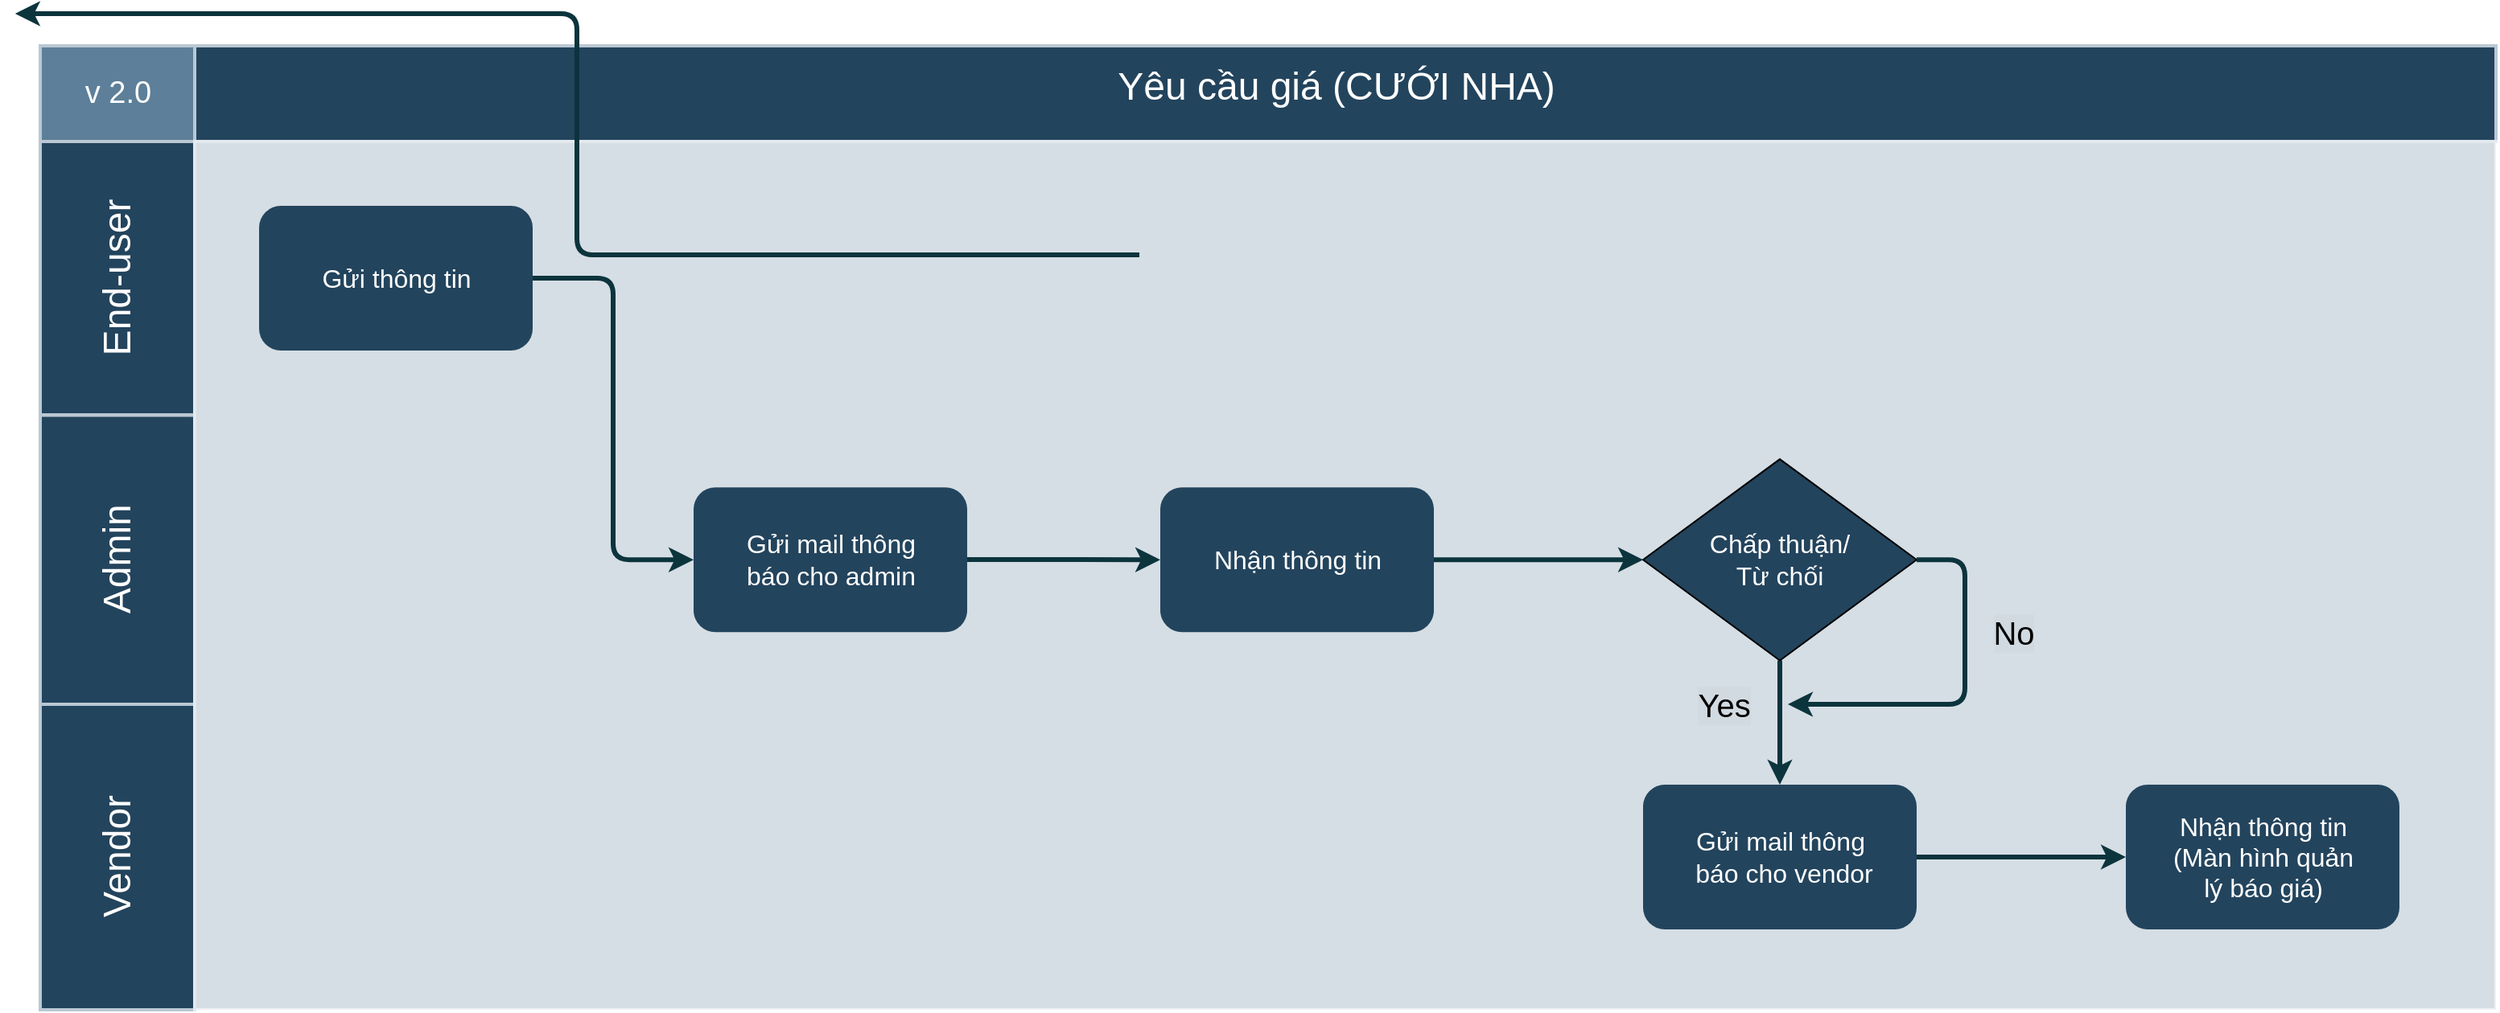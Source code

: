 <mxfile version="21.0.6" type="github">
  <diagram id="6a731a19-8d31-9384-78a2-239565b7b9f0" name="Page-1">
    <mxGraphModel dx="1687" dy="100" grid="1" gridSize="10" guides="1" tooltips="1" connect="1" arrows="1" fold="1" page="1" pageScale="1" pageWidth="1169" pageHeight="827" background="none" math="0" shadow="0">
      <root>
        <mxCell id="0" />
        <mxCell id="1" parent="0" />
        <mxCell id="56" value="Yêu cầu giá (CƯỚI NHA)" style="strokeColor=#BAC8D3;fillColor=#23445D;fontSize=24;strokeWidth=2;fontFamily=Helvetica;html=1;fontColor=#FFFFFF;fontStyle=0;spacingBottom=8;spacingRight=0;spacingLeft=83;" parent="1" vertex="1">
          <mxGeometry x="154" y="850.5" width="1526" height="59.5" as="geometry" />
        </mxCell>
        <mxCell id="57" value="End-user&lt;br&gt;" style="strokeColor=#BAC8D3;fillColor=#23445D;fontSize=24;strokeWidth=2;horizontal=0;fontFamily=Helvetica;html=1;fontColor=#FFFFFF;fontStyle=0" parent="1" vertex="1">
          <mxGeometry x="154" y="910" width="96" height="170" as="geometry" />
        </mxCell>
        <mxCell id="59" value="v 2.0" style="strokeColor=#BAC8D3;fillColor=#5d7f99;fontSize=19;strokeWidth=2;fontFamily=Helvetica;html=1;labelBackgroundColor=none;fontColor=#FFFFFF;" parent="1" vertex="1">
          <mxGeometry x="154" y="850.5" width="96" height="59.5" as="geometry" />
        </mxCell>
        <mxCell id="64" value="Admin" style="strokeColor=#BAC8D3;fillColor=#23445D;fontSize=24;strokeWidth=2;horizontal=0;fontFamily=Helvetica;html=1;fontColor=#FFFFFF;fontStyle=0" parent="1" vertex="1">
          <mxGeometry x="154" y="1080.25" width="96" height="179.75" as="geometry" />
        </mxCell>
        <mxCell id="67" value="Vendor" style="strokeColor=#BAC8D3;fillColor=#23445D;fontSize=24;strokeWidth=2;horizontal=0;fontFamily=Helvetica;html=1;fontColor=#FFFFFF;fontStyle=0" parent="1" vertex="1">
          <mxGeometry x="154" y="1260" width="96" height="190" as="geometry" />
        </mxCell>
        <mxCell id="68" value="" style="strokeColor=#FFFFFF;fillColor=#BAC8D3;fontSize=18;strokeWidth=2;fontFamily=Helvetica;html=1;opacity=60;" parent="1" vertex="1">
          <mxGeometry x="250" y="910" width="1430" height="540" as="geometry" />
        </mxCell>
        <mxCell id="90" value="&lt;font style=&quot;font-size: 16px;&quot; color=&quot;#ffffff&quot;&gt;Gửi thông tin&lt;/font&gt;" style="rounded=1;fillColor=#23445D;strokeColor=none;strokeWidth=2;fontFamily=Helvetica;html=1;gradientColor=none;" parent="1" vertex="1">
          <mxGeometry x="290" y="950" width="170" height="90" as="geometry" />
        </mxCell>
        <mxCell id="122" value="" style="edgeStyle=elbowEdgeStyle;elbow=horizontal;strokeWidth=3;strokeColor=#0C343D;fontFamily=Helvetica;html=1;" parent="1" target="98" edge="1">
          <mxGeometry x="6.449" y="830.5" width="131.973" height="100" as="geometry">
            <mxPoint x="837.005" y="980.5" as="sourcePoint" />
            <mxPoint x="138.422" y="830.5" as="targetPoint" />
          </mxGeometry>
        </mxCell>
        <mxCell id="tPd3ghojG1a1pQ2xDTs8-152" value="" style="edgeStyle=elbowEdgeStyle;elbow=horizontal;strokeWidth=3;strokeColor=#0C343D;fontFamily=Helvetica;html=1;exitX=1;exitY=0.5;exitDx=0;exitDy=0;entryX=0;entryY=0.5;entryDx=0;entryDy=0;" edge="1" parent="1" source="90" target="tPd3ghojG1a1pQ2xDTs8-153">
          <mxGeometry x="-356.551" y="1005" width="131.973" height="100" as="geometry">
            <mxPoint x="480" y="1155.5" as="sourcePoint" />
            <mxPoint x="1010" y="1155.5" as="targetPoint" />
          </mxGeometry>
        </mxCell>
        <mxCell id="tPd3ghojG1a1pQ2xDTs8-153" value="&lt;font color=&quot;#ffffff&quot;&gt;&lt;span style=&quot;font-size: 16px;&quot;&gt;Gửi mail thông &lt;br&gt;báo cho admin&lt;/span&gt;&lt;/font&gt;" style="rounded=1;fillColor=#23445D;strokeColor=none;strokeWidth=2;fontFamily=Helvetica;html=1;gradientColor=none;" vertex="1" parent="1">
          <mxGeometry x="560" y="1125.12" width="170" height="90" as="geometry" />
        </mxCell>
        <mxCell id="tPd3ghojG1a1pQ2xDTs8-154" value="&lt;font color=&quot;#ffffff&quot;&gt;&lt;span class=&quot;custom-cursor-default-hover&quot; style=&quot;font-size: 16px;&quot;&gt;Nhận thông tin&lt;/span&gt;&lt;/font&gt;" style="rounded=1;fillColor=#23445D;strokeColor=none;strokeWidth=2;fontFamily=Helvetica;html=1;gradientColor=none;" vertex="1" parent="1">
          <mxGeometry x="850" y="1125.12" width="170" height="90" as="geometry" />
        </mxCell>
        <mxCell id="tPd3ghojG1a1pQ2xDTs8-156" value="" style="edgeStyle=elbowEdgeStyle;elbow=horizontal;strokeWidth=3;strokeColor=#0C343D;fontFamily=Helvetica;html=1;exitX=1;exitY=0.5;exitDx=0;exitDy=0;entryX=0;entryY=0.5;entryDx=0;entryDy=0;" edge="1" parent="1" source="tPd3ghojG1a1pQ2xDTs8-161" target="tPd3ghojG1a1pQ2xDTs8-163">
          <mxGeometry x="483.449" y="1370" width="131.973" height="100" as="geometry">
            <mxPoint x="1300" y="1360" as="sourcePoint" />
            <mxPoint x="1400" y="1535" as="targetPoint" />
          </mxGeometry>
        </mxCell>
        <mxCell id="tPd3ghojG1a1pQ2xDTs8-158" value="" style="edgeStyle=elbowEdgeStyle;elbow=horizontal;strokeWidth=3;strokeColor=#0C343D;fontFamily=Helvetica;html=1;exitX=1;exitY=0.5;exitDx=0;exitDy=0;entryX=0;entryY=0.5;entryDx=0;entryDy=0;" edge="1" parent="1" target="tPd3ghojG1a1pQ2xDTs8-154">
          <mxGeometry x="-86.551" y="1180" width="131.973" height="100" as="geometry">
            <mxPoint x="730" y="1170" as="sourcePoint" />
            <mxPoint x="830" y="1345" as="targetPoint" />
          </mxGeometry>
        </mxCell>
        <mxCell id="tPd3ghojG1a1pQ2xDTs8-161" value="&lt;font color=&quot;#ffffff&quot;&gt;&lt;span style=&quot;font-size: 16px;&quot;&gt;Gửi mail thông&lt;br&gt;&amp;nbsp;báo cho vendor&lt;/span&gt;&lt;/font&gt;" style="rounded=1;fillColor=#23445D;strokeColor=none;strokeWidth=2;fontFamily=Helvetica;html=1;gradientColor=none;" vertex="1" parent="1">
          <mxGeometry x="1150" y="1310" width="170" height="90" as="geometry" />
        </mxCell>
        <mxCell id="tPd3ghojG1a1pQ2xDTs8-162" value="" style="edgeStyle=elbowEdgeStyle;elbow=horizontal;strokeWidth=3;strokeColor=#0C343D;fontFamily=Helvetica;html=1;entryX=0.5;entryY=0;entryDx=0;entryDy=0;exitX=0.5;exitY=1;exitDx=0;exitDy=0;" edge="1" parent="1" source="tPd3ghojG1a1pQ2xDTs8-166" target="tPd3ghojG1a1pQ2xDTs8-161">
          <mxGeometry x="593.449" y="1251" width="131.973" height="100" as="geometry">
            <mxPoint x="1215" y="1215" as="sourcePoint" />
            <mxPoint x="1510" y="1416" as="targetPoint" />
          </mxGeometry>
        </mxCell>
        <mxCell id="tPd3ghojG1a1pQ2xDTs8-163" value="&lt;font color=&quot;#ffffff&quot;&gt;&lt;span class=&quot;custom-cursor-default-hover&quot; style=&quot;font-size: 16px;&quot;&gt;Nhận thông tin &lt;br&gt;(Màn hình quản &lt;br&gt;lý báo giá)&lt;/span&gt;&lt;/font&gt;" style="rounded=1;fillColor=#23445D;strokeColor=none;strokeWidth=2;fontFamily=Helvetica;html=1;gradientColor=none;" vertex="1" parent="1">
          <mxGeometry x="1450" y="1310" width="170" height="90" as="geometry" />
        </mxCell>
        <mxCell id="tPd3ghojG1a1pQ2xDTs8-166" value="&lt;font style=&quot;font-size: 16px;&quot; color=&quot;#ffffff&quot;&gt;Chấp thuận/ &lt;br&gt;Từ chối&lt;/font&gt;" style="rhombus;whiteSpace=wrap;html=1;fillStyle=auto;fillColor=#23445D;" vertex="1" parent="1">
          <mxGeometry x="1150" y="1107.54" width="170" height="125.18" as="geometry" />
        </mxCell>
        <mxCell id="tPd3ghojG1a1pQ2xDTs8-170" value="" style="edgeStyle=elbowEdgeStyle;elbow=horizontal;strokeWidth=3;strokeColor=#0C343D;fontFamily=Helvetica;html=1;entryX=0;entryY=0.5;entryDx=0;entryDy=0;exitX=1;exitY=0.5;exitDx=0;exitDy=0;" edge="1" parent="1" source="tPd3ghojG1a1pQ2xDTs8-154" target="tPd3ghojG1a1pQ2xDTs8-166">
          <mxGeometry x="763.449" y="1120" width="131.973" height="100" as="geometry">
            <mxPoint x="1580" y="1110" as="sourcePoint" />
            <mxPoint x="1680" y="1285" as="targetPoint" />
          </mxGeometry>
        </mxCell>
        <mxCell id="tPd3ghojG1a1pQ2xDTs8-171" value="" style="edgeStyle=elbowEdgeStyle;elbow=horizontal;strokeWidth=3;strokeColor=#0C343D;fontFamily=Helvetica;html=1;exitX=1;exitY=0.5;exitDx=0;exitDy=0;" edge="1" parent="1" source="tPd3ghojG1a1pQ2xDTs8-166">
          <mxGeometry x="503.449" y="1180" width="131.973" height="100" as="geometry">
            <mxPoint x="1320" y="1170" as="sourcePoint" />
            <mxPoint x="1240" y="1260" as="targetPoint" />
            <Array as="points">
              <mxPoint x="1350" y="1220" />
              <mxPoint x="1320" y="1220" />
            </Array>
          </mxGeometry>
        </mxCell>
        <mxCell id="tPd3ghojG1a1pQ2xDTs8-172" value="No" style="edgeLabel;html=1;align=center;verticalAlign=middle;resizable=0;points=[];fontSize=20;labelBackgroundColor=#d2dae1;" vertex="1" connectable="0" parent="tPd3ghojG1a1pQ2xDTs8-171">
          <mxGeometry relative="1" as="geometry">
            <mxPoint x="30" y="-40" as="offset" />
          </mxGeometry>
        </mxCell>
        <mxCell id="tPd3ghojG1a1pQ2xDTs8-173" value="Yes" style="edgeLabel;html=1;align=center;verticalAlign=middle;resizable=0;points=[];fontSize=20;labelBackgroundColor=#d2dae1;" vertex="1" connectable="0" parent="1">
          <mxGeometry x="1400" y="1225.515" as="geometry">
            <mxPoint x="-200" y="34" as="offset" />
          </mxGeometry>
        </mxCell>
      </root>
    </mxGraphModel>
  </diagram>
</mxfile>
